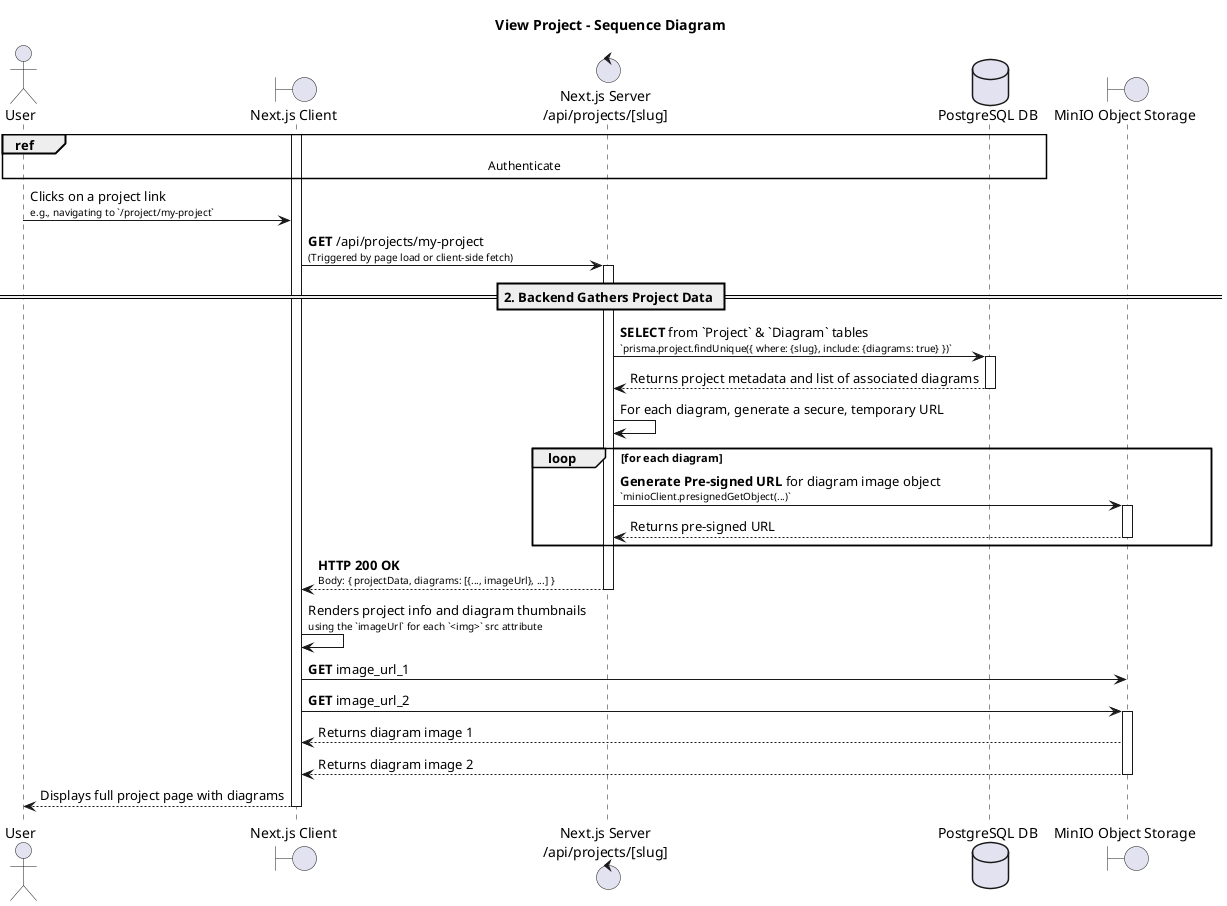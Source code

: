 @startuml
title View Project - Sequence Diagram

actor User
boundary "Next.js Client" as Client
control "Next.js Server\n/api/projects/[slug]" as Server
database "PostgreSQL DB" as DB
boundary "MinIO Object Storage" as MinIO

' skinparam sequence {
'     ArrowColor #555
'     ActorBorderColor #555
'     LifeLineBorderColor #555
'     ParticipantBorderColor #007bff
'     DatabaseBorderColor #d9534f
'     ControlBorderColor #5cb85c
'     BoundaryBorderColor #f0ad4e
' }

ref over User, DB: Authenticate

activate Client
User -> Client: Clicks on a project link\n<font size=10>e.g., navigating to `/project/my-project`</font>

Client -> Server: **GET** /api/projects/my-project\n<font size=10>(Triggered by page load or client-side fetch)</font>
activate Server

== 2. Backend Gathers Project Data ==
Server -> DB: **SELECT** from `Project` & `Diagram` tables\n<font size=10>`prisma.project.findUnique({ where: {slug}, include: {diagrams: true} })`</font>
activate DB
DB --> Server: Returns project metadata and list of associated diagrams
deactivate DB

Server -> Server: For each diagram, generate a secure, temporary URL
loop for each diagram
    Server -> MinIO: **Generate Pre-signed URL** for diagram image object\n<font size=10>`minioClient.presignedGetObject(...)`</font>
    activate MinIO
    MinIO --> Server: Returns pre-signed URL
    deactivate MinIO
end

Server --> Client: **HTTP 200 OK**\n<font size=10>Body: { projectData, diagrams: [{..., imageUrl}, ...] }</font>
deactivate Server

Client -> Client: Renders project info and diagram thumbnails\n<font size=10>using the `imageUrl` for each `<img>` src attribute</font>

Client -> MinIO: **GET** image_url_1
Client -> MinIO: **GET** image_url_2
' ...
activate MinIO
MinIO --> Client: Returns diagram image 1
MinIO --> Client: Returns diagram image 2
' ...
deactivate MinIO

Client --> User: Displays full project page with diagrams
deactivate Client

@enduml
